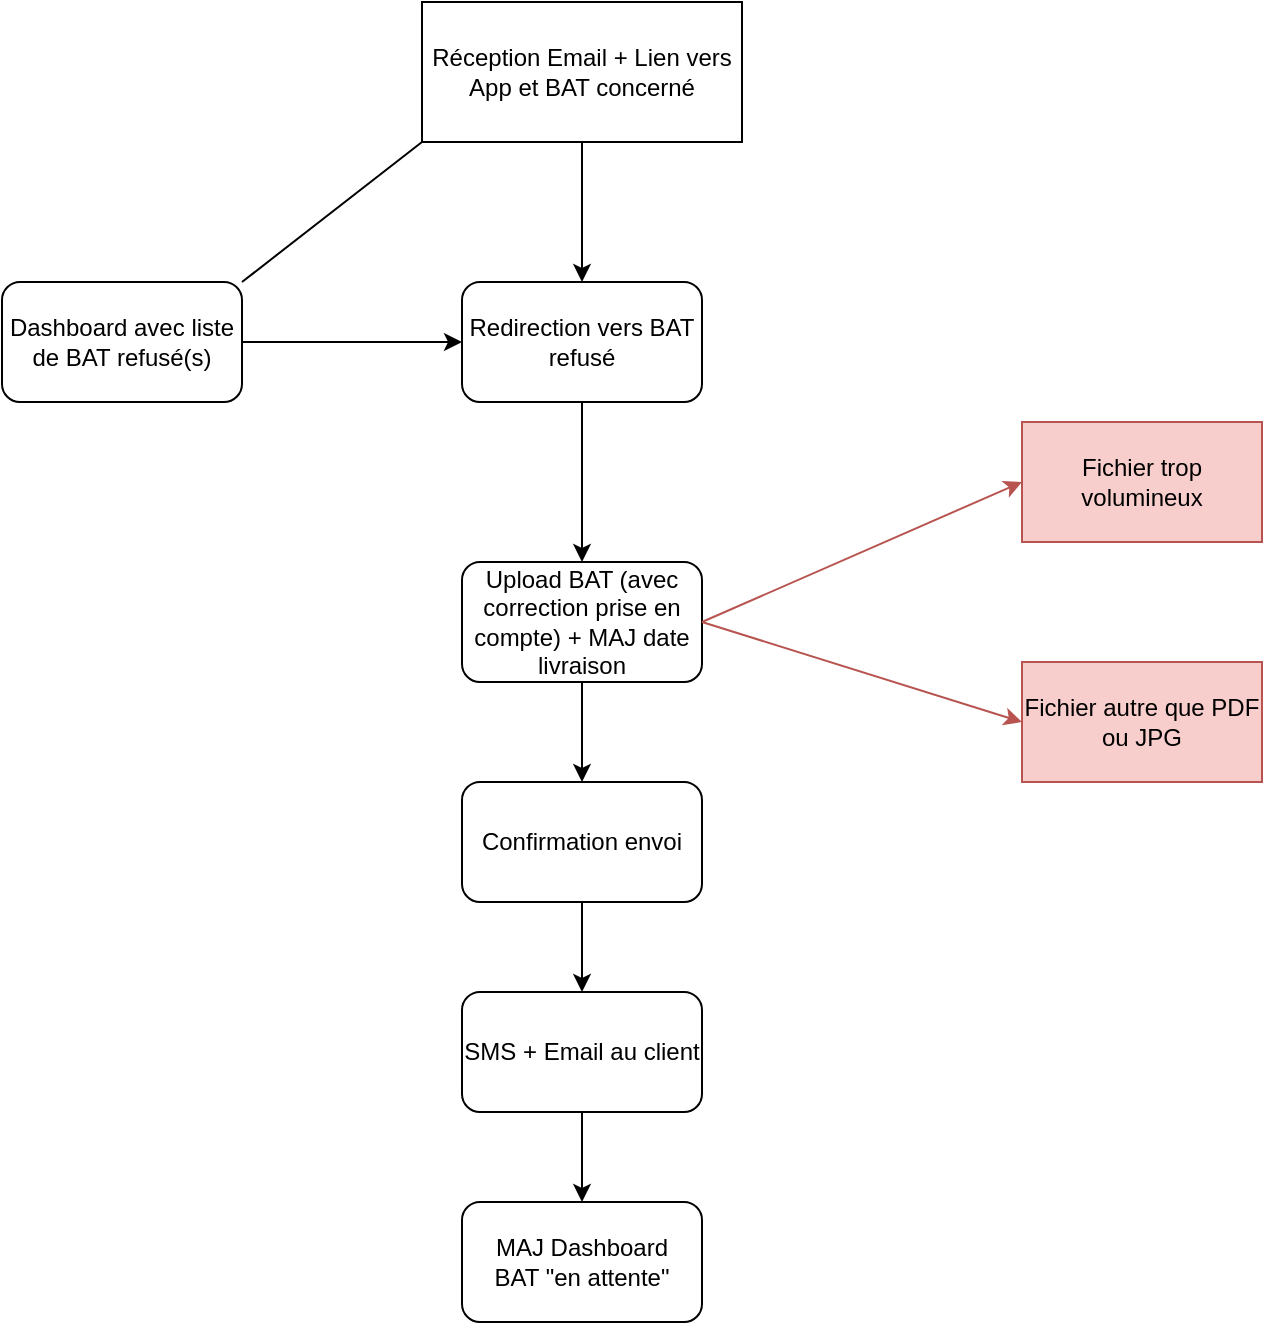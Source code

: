 <mxfile version="14.5.1" type="device"><diagram id="-xzbIiW-mXqFLGOSvLH5" name="Page-1"><mxGraphModel dx="1086" dy="816" grid="1" gridSize="10" guides="1" tooltips="1" connect="1" arrows="1" fold="1" page="1" pageScale="1" pageWidth="827" pageHeight="1169" math="0" shadow="0"><root><mxCell id="0"/><mxCell id="1" parent="0"/><mxCell id="5nckgsBH5_lr9d6-E7R5-1" value="Réception Email + Lien vers App et BAT concerné" style="rounded=0;whiteSpace=wrap;html=1;" vertex="1" parent="1"><mxGeometry x="320" y="30" width="160" height="70" as="geometry"/></mxCell><mxCell id="5nckgsBH5_lr9d6-E7R5-2" value="Dashboard avec liste de BAT refusé(s)" style="rounded=1;whiteSpace=wrap;html=1;" vertex="1" parent="1"><mxGeometry x="110" y="170" width="120" height="60" as="geometry"/></mxCell><mxCell id="5nckgsBH5_lr9d6-E7R5-3" value="Redirection vers BAT refusé" style="rounded=1;whiteSpace=wrap;html=1;" vertex="1" parent="1"><mxGeometry x="340" y="170" width="120" height="60" as="geometry"/></mxCell><mxCell id="5nckgsBH5_lr9d6-E7R5-4" value="" style="endArrow=none;html=1;exitX=0;exitY=1;exitDx=0;exitDy=0;entryX=1;entryY=0;entryDx=0;entryDy=0;" edge="1" parent="1" source="5nckgsBH5_lr9d6-E7R5-1" target="5nckgsBH5_lr9d6-E7R5-2"><mxGeometry width="50" height="50" relative="1" as="geometry"><mxPoint x="390" y="430" as="sourcePoint"/><mxPoint x="440" y="380" as="targetPoint"/></mxGeometry></mxCell><mxCell id="5nckgsBH5_lr9d6-E7R5-5" value="" style="endArrow=classic;html=1;exitX=1;exitY=0.5;exitDx=0;exitDy=0;entryX=0;entryY=0.5;entryDx=0;entryDy=0;" edge="1" parent="1" source="5nckgsBH5_lr9d6-E7R5-2" target="5nckgsBH5_lr9d6-E7R5-3"><mxGeometry width="50" height="50" relative="1" as="geometry"><mxPoint x="390" y="420" as="sourcePoint"/><mxPoint x="440" y="370" as="targetPoint"/></mxGeometry></mxCell><mxCell id="5nckgsBH5_lr9d6-E7R5-6" value="" style="endArrow=classic;html=1;exitX=0.5;exitY=1;exitDx=0;exitDy=0;entryX=0.5;entryY=0;entryDx=0;entryDy=0;" edge="1" parent="1" source="5nckgsBH5_lr9d6-E7R5-1" target="5nckgsBH5_lr9d6-E7R5-3"><mxGeometry width="50" height="50" relative="1" as="geometry"><mxPoint x="390" y="420" as="sourcePoint"/><mxPoint x="440" y="370" as="targetPoint"/></mxGeometry></mxCell><mxCell id="5nckgsBH5_lr9d6-E7R5-7" value="Upload BAT (avec correction prise en compte) + MAJ date livraison" style="rounded=1;whiteSpace=wrap;html=1;" vertex="1" parent="1"><mxGeometry x="340" y="310" width="120" height="60" as="geometry"/></mxCell><mxCell id="5nckgsBH5_lr9d6-E7R5-8" value="" style="endArrow=classic;html=1;exitX=0.5;exitY=1;exitDx=0;exitDy=0;entryX=0.5;entryY=0;entryDx=0;entryDy=0;" edge="1" parent="1" source="5nckgsBH5_lr9d6-E7R5-3" target="5nckgsBH5_lr9d6-E7R5-7"><mxGeometry width="50" height="50" relative="1" as="geometry"><mxPoint x="390" y="410" as="sourcePoint"/><mxPoint x="440" y="360" as="targetPoint"/></mxGeometry></mxCell><mxCell id="5nckgsBH5_lr9d6-E7R5-9" value="Fichier trop volumineux" style="rounded=0;whiteSpace=wrap;html=1;fillColor=#f8cecc;strokeColor=#b85450;" vertex="1" parent="1"><mxGeometry x="620" y="240" width="120" height="60" as="geometry"/></mxCell><mxCell id="5nckgsBH5_lr9d6-E7R5-10" value="Fichier autre que PDF ou JPG" style="rounded=0;whiteSpace=wrap;html=1;fillColor=#f8cecc;strokeColor=#b85450;" vertex="1" parent="1"><mxGeometry x="620" y="360" width="120" height="60" as="geometry"/></mxCell><mxCell id="5nckgsBH5_lr9d6-E7R5-11" value="" style="endArrow=classic;html=1;exitX=1;exitY=0.5;exitDx=0;exitDy=0;entryX=0;entryY=0.5;entryDx=0;entryDy=0;fillColor=#f8cecc;strokeColor=#b85450;" edge="1" parent="1" source="5nckgsBH5_lr9d6-E7R5-7" target="5nckgsBH5_lr9d6-E7R5-9"><mxGeometry width="50" height="50" relative="1" as="geometry"><mxPoint x="390" y="390" as="sourcePoint"/><mxPoint x="440" y="340" as="targetPoint"/></mxGeometry></mxCell><mxCell id="5nckgsBH5_lr9d6-E7R5-12" value="" style="endArrow=classic;html=1;exitX=1;exitY=0.5;exitDx=0;exitDy=0;entryX=0;entryY=0.5;entryDx=0;entryDy=0;fillColor=#f8cecc;strokeColor=#b85450;" edge="1" parent="1" source="5nckgsBH5_lr9d6-E7R5-7" target="5nckgsBH5_lr9d6-E7R5-10"><mxGeometry width="50" height="50" relative="1" as="geometry"><mxPoint x="390" y="390" as="sourcePoint"/><mxPoint x="440" y="340" as="targetPoint"/></mxGeometry></mxCell><mxCell id="5nckgsBH5_lr9d6-E7R5-13" value="Confirmation envoi" style="rounded=1;whiteSpace=wrap;html=1;" vertex="1" parent="1"><mxGeometry x="340" y="420" width="120" height="60" as="geometry"/></mxCell><mxCell id="5nckgsBH5_lr9d6-E7R5-14" value="SMS + Email au client" style="rounded=1;whiteSpace=wrap;html=1;" vertex="1" parent="1"><mxGeometry x="340" y="525" width="120" height="60" as="geometry"/></mxCell><mxCell id="5nckgsBH5_lr9d6-E7R5-15" value="MAJ Dashboard&lt;br&gt;BAT &quot;en attente&quot;" style="rounded=1;whiteSpace=wrap;html=1;" vertex="1" parent="1"><mxGeometry x="340" y="630" width="120" height="60" as="geometry"/></mxCell><mxCell id="5nckgsBH5_lr9d6-E7R5-16" value="" style="endArrow=classic;html=1;exitX=0.5;exitY=1;exitDx=0;exitDy=0;entryX=0.5;entryY=0;entryDx=0;entryDy=0;" edge="1" parent="1" source="5nckgsBH5_lr9d6-E7R5-7" target="5nckgsBH5_lr9d6-E7R5-13"><mxGeometry width="50" height="50" relative="1" as="geometry"><mxPoint x="390" y="480" as="sourcePoint"/><mxPoint x="440" y="430" as="targetPoint"/></mxGeometry></mxCell><mxCell id="5nckgsBH5_lr9d6-E7R5-17" value="" style="endArrow=classic;html=1;exitX=0.5;exitY=1;exitDx=0;exitDy=0;entryX=0.5;entryY=0;entryDx=0;entryDy=0;" edge="1" parent="1" source="5nckgsBH5_lr9d6-E7R5-13" target="5nckgsBH5_lr9d6-E7R5-14"><mxGeometry width="50" height="50" relative="1" as="geometry"><mxPoint x="410" y="380" as="sourcePoint"/><mxPoint x="410" y="430" as="targetPoint"/></mxGeometry></mxCell><mxCell id="5nckgsBH5_lr9d6-E7R5-18" value="" style="endArrow=classic;html=1;exitX=0.5;exitY=1;exitDx=0;exitDy=0;entryX=0.5;entryY=0;entryDx=0;entryDy=0;" edge="1" parent="1" source="5nckgsBH5_lr9d6-E7R5-14" target="5nckgsBH5_lr9d6-E7R5-15"><mxGeometry width="50" height="50" relative="1" as="geometry"><mxPoint x="420" y="390" as="sourcePoint"/><mxPoint x="420" y="440" as="targetPoint"/></mxGeometry></mxCell></root></mxGraphModel></diagram></mxfile>